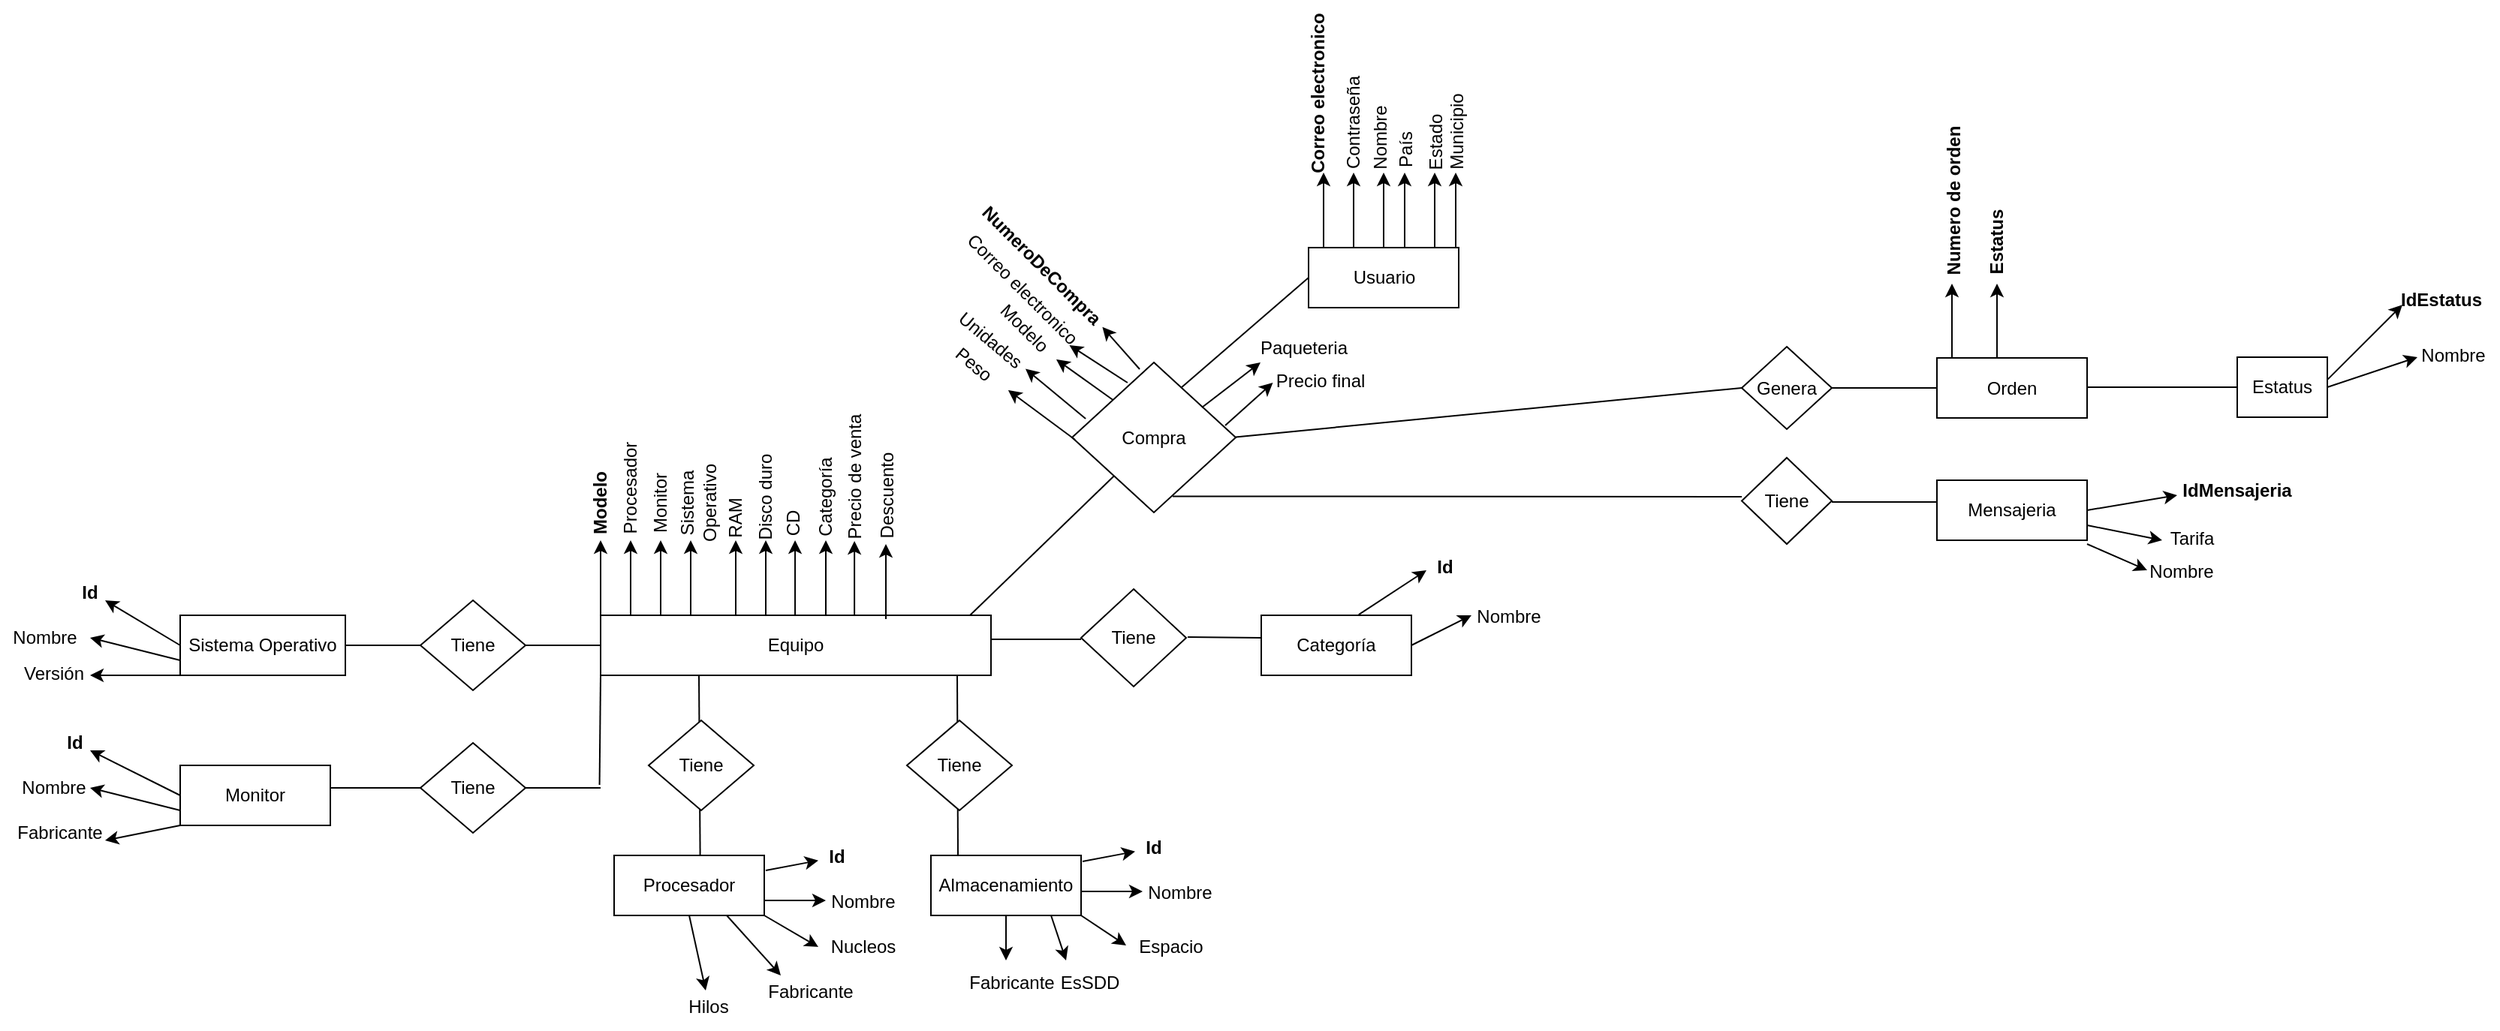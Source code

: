 <mxfile version="21.6.9" type="github">
  <diagram name="Página-1" id="P2A4Sfra9en7qMQ8whSB">
    <mxGraphModel dx="1796" dy="1703" grid="1" gridSize="10" guides="1" tooltips="1" connect="1" arrows="1" fold="1" page="1" pageScale="1" pageWidth="827" pageHeight="1169" math="0" shadow="0">
      <root>
        <mxCell id="0" />
        <mxCell id="1" parent="0" />
        <mxCell id="1OxhSHy_IJ5MPEiyYSiC-64" value="" style="endArrow=none;html=1;rounded=0;entryX=0;entryY=1;entryDx=0;entryDy=0;exitX=0.573;exitY=-0.01;exitDx=0;exitDy=0;exitPerimeter=0;" edge="1" parent="1" source="1OxhSHy_IJ5MPEiyYSiC-10">
          <mxGeometry relative="1" as="geometry">
            <mxPoint x="204.5" y="263" as="sourcePoint" />
            <mxPoint x="205.5" y="190" as="targetPoint" />
          </mxGeometry>
        </mxCell>
        <mxCell id="1OxhSHy_IJ5MPEiyYSiC-21" value="Tiene" style="rhombus;whiteSpace=wrap;html=1;" vertex="1" parent="1">
          <mxGeometry x="172" y="220" width="70" height="60" as="geometry" />
        </mxCell>
        <mxCell id="1OxhSHy_IJ5MPEiyYSiC-46" value="" style="line;strokeWidth=1;rotatable=0;dashed=0;labelPosition=right;align=left;verticalAlign=middle;spacingTop=0;spacingLeft=6;points=[];portConstraint=eastwest;" vertex="1" parent="1">
          <mxGeometry x="-40" y="260" width="180" height="10" as="geometry" />
        </mxCell>
        <mxCell id="1OxhSHy_IJ5MPEiyYSiC-36" value="" style="line;strokeWidth=1;rotatable=0;dashed=0;labelPosition=right;align=left;verticalAlign=middle;spacingTop=0;spacingLeft=6;points=[];portConstraint=eastwest;" vertex="1" parent="1">
          <mxGeometry x="-30" y="165" width="170" height="10" as="geometry" />
        </mxCell>
        <mxCell id="b9UUQTRulLSF2tCJGkN0-4" value="Tiene" style="rhombus;whiteSpace=wrap;html=1;" parent="1" vertex="1">
          <mxGeometry x="460" y="132.5" width="70" height="65" as="geometry" />
        </mxCell>
        <mxCell id="1OxhSHy_IJ5MPEiyYSiC-4" value="Equipo" style="whiteSpace=wrap;html=1;align=center;" vertex="1" parent="1">
          <mxGeometry x="140" y="150" width="260" height="40" as="geometry" />
        </mxCell>
        <mxCell id="1OxhSHy_IJ5MPEiyYSiC-7" value="" style="endArrow=classic;html=1;rounded=0;" edge="1" parent="1">
          <mxGeometry width="50" height="50" relative="1" as="geometry">
            <mxPoint x="140" y="150" as="sourcePoint" />
            <mxPoint x="140" y="100" as="targetPoint" />
          </mxGeometry>
        </mxCell>
        <mxCell id="1OxhSHy_IJ5MPEiyYSiC-8" value="Modelo" style="text;html=1;strokeColor=none;fillColor=none;align=center;verticalAlign=middle;whiteSpace=wrap;rounded=0;rotation=-90;fontStyle=1" vertex="1" parent="1">
          <mxGeometry x="110" y="60" width="60" height="30" as="geometry" />
        </mxCell>
        <mxCell id="1OxhSHy_IJ5MPEiyYSiC-10" value="Procesador" style="whiteSpace=wrap;html=1;align=center;" vertex="1" parent="1">
          <mxGeometry x="149" y="310" width="100" height="40" as="geometry" />
        </mxCell>
        <mxCell id="1OxhSHy_IJ5MPEiyYSiC-13" value="" style="endArrow=classic;html=1;rounded=0;" edge="1" parent="1" target="1OxhSHy_IJ5MPEiyYSiC-17">
          <mxGeometry width="50" height="50" relative="1" as="geometry">
            <mxPoint x="250" y="320" as="sourcePoint" />
            <mxPoint x="290" y="290" as="targetPoint" />
          </mxGeometry>
        </mxCell>
        <mxCell id="1OxhSHy_IJ5MPEiyYSiC-15" value="" style="endArrow=classic;html=1;rounded=0;" edge="1" parent="1">
          <mxGeometry width="50" height="50" relative="1" as="geometry">
            <mxPoint x="160" y="150" as="sourcePoint" />
            <mxPoint x="160" y="100" as="targetPoint" />
          </mxGeometry>
        </mxCell>
        <mxCell id="1OxhSHy_IJ5MPEiyYSiC-16" value="Procesador" style="text;html=1;strokeColor=none;fillColor=none;align=center;verticalAlign=middle;whiteSpace=wrap;rounded=0;rotation=-90;" vertex="1" parent="1">
          <mxGeometry x="130" y="50" width="60" height="30" as="geometry" />
        </mxCell>
        <mxCell id="1OxhSHy_IJ5MPEiyYSiC-17" value="Id" style="text;html=1;strokeColor=none;fillColor=none;align=center;verticalAlign=middle;whiteSpace=wrap;rounded=0;fontStyle=1" vertex="1" parent="1">
          <mxGeometry x="285" y="296" width="25" height="30" as="geometry" />
        </mxCell>
        <mxCell id="1OxhSHy_IJ5MPEiyYSiC-18" value="" style="endArrow=classic;html=1;rounded=0;exitX=1;exitY=0.75;exitDx=0;exitDy=0;" edge="1" parent="1" source="1OxhSHy_IJ5MPEiyYSiC-10">
          <mxGeometry width="50" height="50" relative="1" as="geometry">
            <mxPoint x="340" y="320" as="sourcePoint" />
            <mxPoint x="290" y="340" as="targetPoint" />
          </mxGeometry>
        </mxCell>
        <mxCell id="1OxhSHy_IJ5MPEiyYSiC-19" value="Nombre" style="text;html=1;strokeColor=none;fillColor=none;align=center;verticalAlign=middle;whiteSpace=wrap;rounded=0;" vertex="1" parent="1">
          <mxGeometry x="285" y="326" width="60" height="30" as="geometry" />
        </mxCell>
        <mxCell id="1OxhSHy_IJ5MPEiyYSiC-25" value="Sistema Operativo" style="whiteSpace=wrap;html=1;align=center;" vertex="1" parent="1">
          <mxGeometry x="-140" y="150" width="110" height="40" as="geometry" />
        </mxCell>
        <mxCell id="1OxhSHy_IJ5MPEiyYSiC-26" value="Tiene" style="rhombus;whiteSpace=wrap;html=1;" vertex="1" parent="1">
          <mxGeometry x="20" y="140" width="70" height="60" as="geometry" />
        </mxCell>
        <mxCell id="1OxhSHy_IJ5MPEiyYSiC-27" value="Tiene" style="rhombus;whiteSpace=wrap;html=1;" vertex="1" parent="1">
          <mxGeometry x="20" y="235" width="70" height="60" as="geometry" />
        </mxCell>
        <mxCell id="1OxhSHy_IJ5MPEiyYSiC-28" value="Monitor" style="whiteSpace=wrap;html=1;align=center;" vertex="1" parent="1">
          <mxGeometry x="-140" y="250" width="100" height="40" as="geometry" />
        </mxCell>
        <mxCell id="1OxhSHy_IJ5MPEiyYSiC-33" value="" style="endArrow=classic;html=1;rounded=0;exitX=0;exitY=0.5;exitDx=0;exitDy=0;" edge="1" parent="1" source="1OxhSHy_IJ5MPEiyYSiC-25">
          <mxGeometry width="50" height="50" relative="1" as="geometry">
            <mxPoint x="-200" y="180" as="sourcePoint" />
            <mxPoint x="-190" y="140" as="targetPoint" />
          </mxGeometry>
        </mxCell>
        <mxCell id="1OxhSHy_IJ5MPEiyYSiC-37" value="Id" style="text;html=1;strokeColor=none;fillColor=none;align=center;verticalAlign=middle;whiteSpace=wrap;rounded=0;fontStyle=1" vertex="1" parent="1">
          <mxGeometry x="-230" y="120" width="60" height="30" as="geometry" />
        </mxCell>
        <mxCell id="1OxhSHy_IJ5MPEiyYSiC-38" value="" style="endArrow=classic;html=1;rounded=0;exitX=0;exitY=0.75;exitDx=0;exitDy=0;entryX=1;entryY=0.5;entryDx=0;entryDy=0;" edge="1" parent="1" source="1OxhSHy_IJ5MPEiyYSiC-25" target="1OxhSHy_IJ5MPEiyYSiC-39">
          <mxGeometry width="50" height="50" relative="1" as="geometry">
            <mxPoint x="150" y="160" as="sourcePoint" />
            <mxPoint x="-200" y="170" as="targetPoint" />
          </mxGeometry>
        </mxCell>
        <mxCell id="1OxhSHy_IJ5MPEiyYSiC-39" value="Nombre" style="text;html=1;strokeColor=none;fillColor=none;align=center;verticalAlign=middle;whiteSpace=wrap;rounded=0;" vertex="1" parent="1">
          <mxGeometry x="-260" y="150" width="60" height="30" as="geometry" />
        </mxCell>
        <mxCell id="1OxhSHy_IJ5MPEiyYSiC-40" value="" style="endArrow=classic;html=1;rounded=0;exitX=0;exitY=1;exitDx=0;exitDy=0;" edge="1" parent="1" source="1OxhSHy_IJ5MPEiyYSiC-25">
          <mxGeometry width="50" height="50" relative="1" as="geometry">
            <mxPoint x="-150" y="190" as="sourcePoint" />
            <mxPoint x="-200" y="190" as="targetPoint" />
          </mxGeometry>
        </mxCell>
        <mxCell id="1OxhSHy_IJ5MPEiyYSiC-41" value="&lt;br&gt;Versión" style="text;html=1;strokeColor=none;fillColor=none;align=center;verticalAlign=middle;whiteSpace=wrap;rounded=0;" vertex="1" parent="1">
          <mxGeometry x="-254" y="166" width="60" height="30" as="geometry" />
        </mxCell>
        <mxCell id="1OxhSHy_IJ5MPEiyYSiC-47" value="" style="endArrow=none;html=1;rounded=0;entryX=0;entryY=1;entryDx=0;entryDy=0;exitX=0.996;exitY=0.295;exitDx=0;exitDy=0;exitPerimeter=0;" edge="1" parent="1" source="1OxhSHy_IJ5MPEiyYSiC-46" target="1OxhSHy_IJ5MPEiyYSiC-4">
          <mxGeometry relative="1" as="geometry">
            <mxPoint y="230" as="sourcePoint" />
            <mxPoint x="160" y="230" as="targetPoint" />
          </mxGeometry>
        </mxCell>
        <mxCell id="1OxhSHy_IJ5MPEiyYSiC-48" value="" style="endArrow=classic;html=1;rounded=0;exitX=0;exitY=0.5;exitDx=0;exitDy=0;" edge="1" parent="1" source="1OxhSHy_IJ5MPEiyYSiC-28">
          <mxGeometry width="50" height="50" relative="1" as="geometry">
            <mxPoint x="60" y="250" as="sourcePoint" />
            <mxPoint x="-200" y="240" as="targetPoint" />
          </mxGeometry>
        </mxCell>
        <mxCell id="1OxhSHy_IJ5MPEiyYSiC-49" value="Id" style="text;html=1;strokeColor=none;fillColor=none;align=center;verticalAlign=middle;whiteSpace=wrap;rounded=0;fontStyle=1" vertex="1" parent="1">
          <mxGeometry x="-240" y="220" width="60" height="30" as="geometry" />
        </mxCell>
        <mxCell id="1OxhSHy_IJ5MPEiyYSiC-50" value="" style="endArrow=classic;html=1;rounded=0;exitX=0;exitY=0.75;exitDx=0;exitDy=0;entryX=1;entryY=0.5;entryDx=0;entryDy=0;" edge="1" parent="1">
          <mxGeometry width="50" height="50" relative="1" as="geometry">
            <mxPoint x="-140" y="280" as="sourcePoint" />
            <mxPoint x="-200" y="265" as="targetPoint" />
          </mxGeometry>
        </mxCell>
        <mxCell id="1OxhSHy_IJ5MPEiyYSiC-51" value="Nombre" style="text;html=1;strokeColor=none;fillColor=none;align=center;verticalAlign=middle;whiteSpace=wrap;rounded=0;" vertex="1" parent="1">
          <mxGeometry x="-254" y="250" width="60" height="30" as="geometry" />
        </mxCell>
        <mxCell id="1OxhSHy_IJ5MPEiyYSiC-52" value="" style="endArrow=classic;html=1;rounded=0;exitX=0;exitY=1;exitDx=0;exitDy=0;" edge="1" parent="1" source="1OxhSHy_IJ5MPEiyYSiC-28">
          <mxGeometry width="50" height="50" relative="1" as="geometry">
            <mxPoint x="-150" y="290" as="sourcePoint" />
            <mxPoint x="-190" y="300" as="targetPoint" />
          </mxGeometry>
        </mxCell>
        <mxCell id="1OxhSHy_IJ5MPEiyYSiC-53" value="Fabricante" style="text;html=1;strokeColor=none;fillColor=none;align=center;verticalAlign=middle;whiteSpace=wrap;rounded=0;" vertex="1" parent="1">
          <mxGeometry x="-250" y="280" width="60" height="30" as="geometry" />
        </mxCell>
        <mxCell id="1OxhSHy_IJ5MPEiyYSiC-54" value="" style="endArrow=classic;html=1;rounded=0;" edge="1" parent="1">
          <mxGeometry width="50" height="50" relative="1" as="geometry">
            <mxPoint x="180" y="150" as="sourcePoint" />
            <mxPoint x="180" y="100" as="targetPoint" />
          </mxGeometry>
        </mxCell>
        <mxCell id="1OxhSHy_IJ5MPEiyYSiC-55" value="" style="endArrow=classic;html=1;rounded=0;" edge="1" parent="1">
          <mxGeometry width="50" height="50" relative="1" as="geometry">
            <mxPoint x="200" y="150" as="sourcePoint" />
            <mxPoint x="200" y="100" as="targetPoint" />
          </mxGeometry>
        </mxCell>
        <mxCell id="1OxhSHy_IJ5MPEiyYSiC-56" value="Sistema Operativo" style="text;html=1;strokeColor=none;fillColor=none;align=center;verticalAlign=middle;whiteSpace=wrap;rounded=0;rotation=-90;" vertex="1" parent="1">
          <mxGeometry x="175" y="60" width="60" height="30" as="geometry" />
        </mxCell>
        <mxCell id="1OxhSHy_IJ5MPEiyYSiC-57" value="Monitor" style="text;html=1;strokeColor=none;fillColor=none;align=center;verticalAlign=middle;whiteSpace=wrap;rounded=0;rotation=-90;" vertex="1" parent="1">
          <mxGeometry x="150" y="60" width="60" height="30" as="geometry" />
        </mxCell>
        <mxCell id="1OxhSHy_IJ5MPEiyYSiC-58" value="" style="endArrow=classic;html=1;rounded=0;" edge="1" parent="1">
          <mxGeometry width="50" height="50" relative="1" as="geometry">
            <mxPoint x="230" y="150" as="sourcePoint" />
            <mxPoint x="230" y="100" as="targetPoint" />
          </mxGeometry>
        </mxCell>
        <mxCell id="1OxhSHy_IJ5MPEiyYSiC-59" value="RAM" style="text;html=1;strokeColor=none;fillColor=none;align=center;verticalAlign=middle;whiteSpace=wrap;rounded=0;rotation=-90;" vertex="1" parent="1">
          <mxGeometry x="200" y="70" width="60" height="30" as="geometry" />
        </mxCell>
        <mxCell id="1OxhSHy_IJ5MPEiyYSiC-65" value="" style="endArrow=classic;html=1;rounded=0;exitX=1;exitY=1;exitDx=0;exitDy=0;entryX=0;entryY=0.5;entryDx=0;entryDy=0;" edge="1" parent="1" source="1OxhSHy_IJ5MPEiyYSiC-10" target="1OxhSHy_IJ5MPEiyYSiC-66">
          <mxGeometry width="50" height="50" relative="1" as="geometry">
            <mxPoint x="180" y="330" as="sourcePoint" />
            <mxPoint x="280" y="390" as="targetPoint" />
          </mxGeometry>
        </mxCell>
        <mxCell id="1OxhSHy_IJ5MPEiyYSiC-66" value="Nucleos" style="text;html=1;strokeColor=none;fillColor=none;align=center;verticalAlign=middle;whiteSpace=wrap;rounded=0;" vertex="1" parent="1">
          <mxGeometry x="285" y="356" width="60" height="30" as="geometry" />
        </mxCell>
        <mxCell id="1OxhSHy_IJ5MPEiyYSiC-68" value="" style="endArrow=classic;html=1;rounded=0;exitX=0.75;exitY=1;exitDx=0;exitDy=0;" edge="1" parent="1" source="1OxhSHy_IJ5MPEiyYSiC-10">
          <mxGeometry width="50" height="50" relative="1" as="geometry">
            <mxPoint x="180" y="330" as="sourcePoint" />
            <mxPoint x="260" y="390" as="targetPoint" />
          </mxGeometry>
        </mxCell>
        <mxCell id="1OxhSHy_IJ5MPEiyYSiC-69" value="Fabricante" style="text;html=1;strokeColor=none;fillColor=none;align=center;verticalAlign=middle;whiteSpace=wrap;rounded=0;" vertex="1" parent="1">
          <mxGeometry x="250" y="386" width="60" height="30" as="geometry" />
        </mxCell>
        <mxCell id="1OxhSHy_IJ5MPEiyYSiC-72" value="" style="endArrow=classic;html=1;rounded=0;exitX=0.5;exitY=1;exitDx=0;exitDy=0;" edge="1" parent="1" source="1OxhSHy_IJ5MPEiyYSiC-10">
          <mxGeometry width="50" height="50" relative="1" as="geometry">
            <mxPoint x="180" y="330" as="sourcePoint" />
            <mxPoint x="210" y="400" as="targetPoint" />
          </mxGeometry>
        </mxCell>
        <mxCell id="1OxhSHy_IJ5MPEiyYSiC-73" value="Hilos" style="text;html=1;strokeColor=none;fillColor=none;align=center;verticalAlign=middle;whiteSpace=wrap;rounded=0;" vertex="1" parent="1">
          <mxGeometry x="182" y="396" width="60" height="30" as="geometry" />
        </mxCell>
        <mxCell id="1OxhSHy_IJ5MPEiyYSiC-74" value="" style="endArrow=classic;html=1;rounded=0;" edge="1" parent="1">
          <mxGeometry width="50" height="50" relative="1" as="geometry">
            <mxPoint x="250" y="150" as="sourcePoint" />
            <mxPoint x="250" y="100" as="targetPoint" />
          </mxGeometry>
        </mxCell>
        <mxCell id="1OxhSHy_IJ5MPEiyYSiC-75" value="Disco duro" style="text;html=1;strokeColor=none;fillColor=none;align=center;verticalAlign=middle;whiteSpace=wrap;rounded=0;rotation=-90;" vertex="1" parent="1">
          <mxGeometry x="220" y="56" width="60" height="30" as="geometry" />
        </mxCell>
        <mxCell id="1OxhSHy_IJ5MPEiyYSiC-76" value="" style="endArrow=none;html=1;rounded=0;entryX=0;entryY=1;entryDx=0;entryDy=0;exitX=0.573;exitY=-0.01;exitDx=0;exitDy=0;exitPerimeter=0;" edge="1" parent="1">
          <mxGeometry relative="1" as="geometry">
            <mxPoint x="378" y="310" as="sourcePoint" />
            <mxPoint x="377.5" y="190" as="targetPoint" />
          </mxGeometry>
        </mxCell>
        <mxCell id="1OxhSHy_IJ5MPEiyYSiC-77" value="Tiene" style="rhombus;whiteSpace=wrap;html=1;" vertex="1" parent="1">
          <mxGeometry x="344" y="220" width="70" height="60" as="geometry" />
        </mxCell>
        <mxCell id="1OxhSHy_IJ5MPEiyYSiC-79" value="Almacenamiento" style="whiteSpace=wrap;html=1;align=center;" vertex="1" parent="1">
          <mxGeometry x="360" y="310" width="100" height="40" as="geometry" />
        </mxCell>
        <mxCell id="1OxhSHy_IJ5MPEiyYSiC-85" value="" style="endArrow=classic;html=1;rounded=0;" edge="1" parent="1" target="1OxhSHy_IJ5MPEiyYSiC-86">
          <mxGeometry width="50" height="50" relative="1" as="geometry">
            <mxPoint x="461" y="314" as="sourcePoint" />
            <mxPoint x="501" y="284" as="targetPoint" />
          </mxGeometry>
        </mxCell>
        <mxCell id="1OxhSHy_IJ5MPEiyYSiC-86" value="Id" style="text;html=1;strokeColor=none;fillColor=none;align=center;verticalAlign=middle;whiteSpace=wrap;rounded=0;fontStyle=1" vertex="1" parent="1">
          <mxGeometry x="496" y="290" width="25" height="30" as="geometry" />
        </mxCell>
        <mxCell id="1OxhSHy_IJ5MPEiyYSiC-87" value="" style="endArrow=classic;html=1;rounded=0;exitX=1;exitY=0.75;exitDx=0;exitDy=0;" edge="1" parent="1">
          <mxGeometry width="50" height="50" relative="1" as="geometry">
            <mxPoint x="460" y="334" as="sourcePoint" />
            <mxPoint x="501" y="334" as="targetPoint" />
          </mxGeometry>
        </mxCell>
        <mxCell id="1OxhSHy_IJ5MPEiyYSiC-88" value="Nombre" style="text;html=1;strokeColor=none;fillColor=none;align=center;verticalAlign=middle;whiteSpace=wrap;rounded=0;" vertex="1" parent="1">
          <mxGeometry x="496" y="320" width="60" height="30" as="geometry" />
        </mxCell>
        <mxCell id="1OxhSHy_IJ5MPEiyYSiC-89" value="" style="endArrow=classic;html=1;rounded=0;exitX=1;exitY=1;exitDx=0;exitDy=0;" edge="1" parent="1" source="1OxhSHy_IJ5MPEiyYSiC-79">
          <mxGeometry width="50" height="50" relative="1" as="geometry">
            <mxPoint x="470" y="344" as="sourcePoint" />
            <mxPoint x="490" y="370" as="targetPoint" />
          </mxGeometry>
        </mxCell>
        <mxCell id="1OxhSHy_IJ5MPEiyYSiC-90" value="Espacio" style="text;html=1;strokeColor=none;fillColor=none;align=center;verticalAlign=middle;whiteSpace=wrap;rounded=0;" vertex="1" parent="1">
          <mxGeometry x="490" y="356" width="60" height="30" as="geometry" />
        </mxCell>
        <mxCell id="1OxhSHy_IJ5MPEiyYSiC-92" value="" style="endArrow=classic;html=1;rounded=0;" edge="1" parent="1">
          <mxGeometry width="50" height="50" relative="1" as="geometry">
            <mxPoint x="440" y="350" as="sourcePoint" />
            <mxPoint x="450" y="380" as="targetPoint" />
          </mxGeometry>
        </mxCell>
        <mxCell id="1OxhSHy_IJ5MPEiyYSiC-93" value="EsSDD" style="text;html=1;strokeColor=none;fillColor=none;align=center;verticalAlign=middle;whiteSpace=wrap;rounded=0;" vertex="1" parent="1">
          <mxGeometry x="436" y="380" width="60" height="30" as="geometry" />
        </mxCell>
        <mxCell id="1OxhSHy_IJ5MPEiyYSiC-94" value="" style="endArrow=classic;html=1;rounded=0;exitX=0.5;exitY=1;exitDx=0;exitDy=0;" edge="1" parent="1" source="1OxhSHy_IJ5MPEiyYSiC-79">
          <mxGeometry width="50" height="50" relative="1" as="geometry">
            <mxPoint x="450" y="360" as="sourcePoint" />
            <mxPoint x="410" y="380" as="targetPoint" />
          </mxGeometry>
        </mxCell>
        <mxCell id="1OxhSHy_IJ5MPEiyYSiC-95" value="Fabricante" style="text;html=1;strokeColor=none;fillColor=none;align=center;verticalAlign=middle;whiteSpace=wrap;rounded=0;" vertex="1" parent="1">
          <mxGeometry x="384" y="380" width="60" height="30" as="geometry" />
        </mxCell>
        <mxCell id="1OxhSHy_IJ5MPEiyYSiC-96" value="" style="endArrow=classic;html=1;rounded=0;" edge="1" parent="1">
          <mxGeometry width="50" height="50" relative="1" as="geometry">
            <mxPoint x="269.52" y="150" as="sourcePoint" />
            <mxPoint x="269.52" y="100" as="targetPoint" />
          </mxGeometry>
        </mxCell>
        <mxCell id="1OxhSHy_IJ5MPEiyYSiC-97" value="CD" style="text;html=1;strokeColor=none;fillColor=none;align=center;verticalAlign=middle;whiteSpace=wrap;rounded=0;rotation=-90;" vertex="1" parent="1">
          <mxGeometry x="238.5" y="81.5" width="60" height="15" as="geometry" />
        </mxCell>
        <mxCell id="1OxhSHy_IJ5MPEiyYSiC-99" value="" style="endArrow=none;html=1;rounded=0;" edge="1" parent="1">
          <mxGeometry width="50" height="50" relative="1" as="geometry">
            <mxPoint x="400" y="166" as="sourcePoint" />
            <mxPoint x="460" y="166" as="targetPoint" />
          </mxGeometry>
        </mxCell>
        <mxCell id="1OxhSHy_IJ5MPEiyYSiC-105" value="" style="endArrow=none;html=1;rounded=0;" edge="1" parent="1">
          <mxGeometry width="50" height="50" relative="1" as="geometry">
            <mxPoint x="531" y="164.52" as="sourcePoint" />
            <mxPoint x="580" y="165" as="targetPoint" />
          </mxGeometry>
        </mxCell>
        <mxCell id="1OxhSHy_IJ5MPEiyYSiC-106" value="Categoría" style="whiteSpace=wrap;html=1;align=center;" vertex="1" parent="1">
          <mxGeometry x="580" y="150" width="100" height="40" as="geometry" />
        </mxCell>
        <mxCell id="1OxhSHy_IJ5MPEiyYSiC-107" value="" style="endArrow=classic;html=1;rounded=0;exitX=0.649;exitY=-0.01;exitDx=0;exitDy=0;exitPerimeter=0;" edge="1" parent="1" source="1OxhSHy_IJ5MPEiyYSiC-106">
          <mxGeometry width="50" height="50" relative="1" as="geometry">
            <mxPoint x="640" y="200" as="sourcePoint" />
            <mxPoint x="690" y="120" as="targetPoint" />
          </mxGeometry>
        </mxCell>
        <mxCell id="1OxhSHy_IJ5MPEiyYSiC-108" value="Id" style="text;html=1;strokeColor=none;fillColor=none;align=center;verticalAlign=middle;whiteSpace=wrap;rounded=0;fontStyle=1" vertex="1" parent="1">
          <mxGeometry x="690" y="102.5" width="25" height="30" as="geometry" />
        </mxCell>
        <mxCell id="1OxhSHy_IJ5MPEiyYSiC-109" value="" style="endArrow=classic;html=1;rounded=0;exitX=1;exitY=0.5;exitDx=0;exitDy=0;" edge="1" parent="1" source="1OxhSHy_IJ5MPEiyYSiC-106">
          <mxGeometry width="50" height="50" relative="1" as="geometry">
            <mxPoint x="640" y="200" as="sourcePoint" />
            <mxPoint x="720" y="150" as="targetPoint" />
          </mxGeometry>
        </mxCell>
        <mxCell id="1OxhSHy_IJ5MPEiyYSiC-110" value="Nombre" style="text;html=1;strokeColor=none;fillColor=none;align=center;verticalAlign=middle;whiteSpace=wrap;rounded=0;" vertex="1" parent="1">
          <mxGeometry x="715" y="136" width="60" height="30" as="geometry" />
        </mxCell>
        <mxCell id="1OxhSHy_IJ5MPEiyYSiC-111" value="" style="endArrow=classic;html=1;rounded=0;" edge="1" parent="1">
          <mxGeometry width="50" height="50" relative="1" as="geometry">
            <mxPoint x="290" y="150" as="sourcePoint" />
            <mxPoint x="290" y="100" as="targetPoint" />
          </mxGeometry>
        </mxCell>
        <mxCell id="1OxhSHy_IJ5MPEiyYSiC-112" value="Categoría" style="text;html=1;strokeColor=none;fillColor=none;align=center;verticalAlign=middle;whiteSpace=wrap;rounded=0;rotation=-90;" vertex="1" parent="1">
          <mxGeometry x="260" y="61" width="60" height="20" as="geometry" />
        </mxCell>
        <mxCell id="1OxhSHy_IJ5MPEiyYSiC-115" value="" style="endArrow=classic;html=1;rounded=0;" edge="1" parent="1">
          <mxGeometry width="50" height="50" relative="1" as="geometry">
            <mxPoint x="309.05" y="150.5" as="sourcePoint" />
            <mxPoint x="309.05" y="100.5" as="targetPoint" />
          </mxGeometry>
        </mxCell>
        <mxCell id="1OxhSHy_IJ5MPEiyYSiC-116" value="Precio de venta&lt;br&gt;" style="text;html=1;strokeColor=none;fillColor=none;align=center;verticalAlign=middle;whiteSpace=wrap;rounded=0;rotation=-90;" vertex="1" parent="1">
          <mxGeometry x="265" y="47.5" width="88" height="20" as="geometry" />
        </mxCell>
        <mxCell id="1OxhSHy_IJ5MPEiyYSiC-117" value="Compra" style="rhombus;whiteSpace=wrap;html=1;" vertex="1" parent="1">
          <mxGeometry x="454" y="-18.5" width="109" height="100" as="geometry" />
        </mxCell>
        <mxCell id="1OxhSHy_IJ5MPEiyYSiC-118" value="" style="endArrow=none;html=1;rounded=0;" edge="1" parent="1" target="1OxhSHy_IJ5MPEiyYSiC-117">
          <mxGeometry width="50" height="50" relative="1" as="geometry">
            <mxPoint x="386" y="150" as="sourcePoint" />
            <mxPoint x="470" y="60" as="targetPoint" />
          </mxGeometry>
        </mxCell>
        <mxCell id="1OxhSHy_IJ5MPEiyYSiC-119" value="" style="endArrow=none;html=1;rounded=0;exitX=0.665;exitY=0.17;exitDx=0;exitDy=0;exitPerimeter=0;entryX=0;entryY=0.5;entryDx=0;entryDy=0;" edge="1" parent="1" source="1OxhSHy_IJ5MPEiyYSiC-117" target="1OxhSHy_IJ5MPEiyYSiC-120">
          <mxGeometry width="50" height="50" relative="1" as="geometry">
            <mxPoint x="496" y="20" as="sourcePoint" />
            <mxPoint x="580" y="-70" as="targetPoint" />
          </mxGeometry>
        </mxCell>
        <mxCell id="1OxhSHy_IJ5MPEiyYSiC-120" value="Usuario" style="whiteSpace=wrap;html=1;align=center;" vertex="1" parent="1">
          <mxGeometry x="611.5" y="-95" width="100" height="40" as="geometry" />
        </mxCell>
        <mxCell id="1OxhSHy_IJ5MPEiyYSiC-121" value="" style="endArrow=classic;html=1;rounded=0;" edge="1" parent="1">
          <mxGeometry width="50" height="50" relative="1" as="geometry">
            <mxPoint x="330" y="152.5" as="sourcePoint" />
            <mxPoint x="330" y="102.5" as="targetPoint" />
          </mxGeometry>
        </mxCell>
        <mxCell id="1OxhSHy_IJ5MPEiyYSiC-122" value="Descuento" style="text;html=1;strokeColor=none;fillColor=none;align=center;verticalAlign=middle;whiteSpace=wrap;rounded=0;rotation=-90;" vertex="1" parent="1">
          <mxGeometry x="287" y="60" width="88" height="20" as="geometry" />
        </mxCell>
        <mxCell id="1OxhSHy_IJ5MPEiyYSiC-123" value="" style="endArrow=classic;html=1;rounded=0;" edge="1" parent="1">
          <mxGeometry width="50" height="50" relative="1" as="geometry">
            <mxPoint x="621.5" y="-95" as="sourcePoint" />
            <mxPoint x="621.5" y="-145" as="targetPoint" />
          </mxGeometry>
        </mxCell>
        <mxCell id="1OxhSHy_IJ5MPEiyYSiC-124" value="Correo electronico" style="text;html=1;strokeColor=none;fillColor=none;align=center;verticalAlign=middle;whiteSpace=wrap;rounded=0;rotation=-90;fontStyle=1" vertex="1" parent="1">
          <mxGeometry x="556" y="-211.5" width="124" height="27" as="geometry" />
        </mxCell>
        <mxCell id="1OxhSHy_IJ5MPEiyYSiC-125" value="" style="endArrow=classic;html=1;rounded=0;" edge="1" parent="1">
          <mxGeometry width="50" height="50" relative="1" as="geometry">
            <mxPoint x="641.5" y="-95" as="sourcePoint" />
            <mxPoint x="641.5" y="-145" as="targetPoint" />
          </mxGeometry>
        </mxCell>
        <mxCell id="1OxhSHy_IJ5MPEiyYSiC-126" value="Contraseña" style="text;html=1;strokeColor=none;fillColor=none;align=center;verticalAlign=middle;whiteSpace=wrap;rounded=0;rotation=-90;" vertex="1" parent="1">
          <mxGeometry x="579.5" y="-188" width="124" height="20" as="geometry" />
        </mxCell>
        <mxCell id="1OxhSHy_IJ5MPEiyYSiC-128" value="" style="endArrow=classic;html=1;rounded=0;exitX=0;exitY=0;exitDx=0;exitDy=0;entryX=1;entryY=0.5;entryDx=0;entryDy=0;" edge="1" parent="1" source="1OxhSHy_IJ5MPEiyYSiC-117" target="1OxhSHy_IJ5MPEiyYSiC-129">
          <mxGeometry width="50" height="50" relative="1" as="geometry">
            <mxPoint x="456.78" y="36.18" as="sourcePoint" />
            <mxPoint x="412" y="2" as="targetPoint" />
          </mxGeometry>
        </mxCell>
        <mxCell id="1OxhSHy_IJ5MPEiyYSiC-129" value="Modelo" style="text;html=1;strokeColor=none;fillColor=none;align=center;verticalAlign=middle;whiteSpace=wrap;rounded=0;rotation=45;fontStyle=0" vertex="1" parent="1">
          <mxGeometry x="393.12" y="-53.61" width="59" height="24.43" as="geometry" />
        </mxCell>
        <mxCell id="1OxhSHy_IJ5MPEiyYSiC-130" value="" style="endArrow=classic;html=1;rounded=0;exitX=0.339;exitY=0.135;exitDx=0;exitDy=0;exitPerimeter=0;" edge="1" parent="1" source="1OxhSHy_IJ5MPEiyYSiC-117">
          <mxGeometry width="50" height="50" relative="1" as="geometry">
            <mxPoint x="480" as="sourcePoint" />
            <mxPoint x="452.22" y="-30" as="targetPoint" />
          </mxGeometry>
        </mxCell>
        <mxCell id="1OxhSHy_IJ5MPEiyYSiC-131" value="Correo electronico" style="text;html=1;strokeColor=none;fillColor=none;align=center;verticalAlign=middle;whiteSpace=wrap;rounded=0;rotation=45;fontStyle=0" vertex="1" parent="1">
          <mxGeometry x="360" y="-80" width="122" height="25.92" as="geometry" />
        </mxCell>
        <mxCell id="1OxhSHy_IJ5MPEiyYSiC-133" value="Unidades" style="text;html=1;strokeColor=none;fillColor=none;align=center;verticalAlign=middle;whiteSpace=wrap;rounded=0;rotation=40;" vertex="1" parent="1">
          <mxGeometry x="370" y="-48.5" width="60" height="30" as="geometry" />
        </mxCell>
        <mxCell id="1OxhSHy_IJ5MPEiyYSiC-135" value="" style="endArrow=classic;html=1;rounded=0;" edge="1" parent="1">
          <mxGeometry width="50" height="50" relative="1" as="geometry">
            <mxPoint x="661.5" y="-95" as="sourcePoint" />
            <mxPoint x="661.5" y="-145" as="targetPoint" />
          </mxGeometry>
        </mxCell>
        <mxCell id="1OxhSHy_IJ5MPEiyYSiC-136" value="Nombre" style="text;html=1;strokeColor=none;fillColor=none;align=center;verticalAlign=middle;whiteSpace=wrap;rounded=0;rotation=-90;" vertex="1" parent="1">
          <mxGeometry x="623.5" y="-178" width="72" height="20" as="geometry" />
        </mxCell>
        <mxCell id="1OxhSHy_IJ5MPEiyYSiC-141" value="" style="endArrow=classic;html=1;rounded=0;" edge="1" parent="1">
          <mxGeometry width="50" height="50" relative="1" as="geometry">
            <mxPoint x="675.5" y="-95" as="sourcePoint" />
            <mxPoint x="675.5" y="-145" as="targetPoint" />
          </mxGeometry>
        </mxCell>
        <mxCell id="1OxhSHy_IJ5MPEiyYSiC-142" value="País" style="text;html=1;strokeColor=none;fillColor=none;align=center;verticalAlign=middle;whiteSpace=wrap;rounded=0;rotation=-90;" vertex="1" parent="1">
          <mxGeometry x="640.5" y="-170" width="72" height="20" as="geometry" />
        </mxCell>
        <mxCell id="1OxhSHy_IJ5MPEiyYSiC-145" value="" style="endArrow=classic;html=1;rounded=0;" edge="1" parent="1">
          <mxGeometry width="50" height="50" relative="1" as="geometry">
            <mxPoint x="695.5" y="-95" as="sourcePoint" />
            <mxPoint x="695.5" y="-145" as="targetPoint" />
          </mxGeometry>
        </mxCell>
        <mxCell id="1OxhSHy_IJ5MPEiyYSiC-146" value="Estado" style="text;html=1;strokeColor=none;fillColor=none;align=center;verticalAlign=middle;whiteSpace=wrap;rounded=0;rotation=-90;" vertex="1" parent="1">
          <mxGeometry x="660.5" y="-175" width="72" height="20" as="geometry" />
        </mxCell>
        <mxCell id="1OxhSHy_IJ5MPEiyYSiC-147" value="" style="endArrow=classic;html=1;rounded=0;" edge="1" parent="1">
          <mxGeometry width="50" height="50" relative="1" as="geometry">
            <mxPoint x="709.5" y="-95" as="sourcePoint" />
            <mxPoint x="709.5" y="-145" as="targetPoint" />
          </mxGeometry>
        </mxCell>
        <mxCell id="1OxhSHy_IJ5MPEiyYSiC-148" value="Municipio" style="text;html=1;strokeColor=none;fillColor=none;align=center;verticalAlign=middle;whiteSpace=wrap;rounded=0;rotation=-90;" vertex="1" parent="1">
          <mxGeometry x="674.5" y="-182" width="72" height="20" as="geometry" />
        </mxCell>
        <mxCell id="1OxhSHy_IJ5MPEiyYSiC-164" value="" style="endArrow=classic;html=1;rounded=0;" edge="1" parent="1">
          <mxGeometry width="50" height="50" relative="1" as="geometry">
            <mxPoint x="540.5" y="11.5" as="sourcePoint" />
            <mxPoint x="579.5" y="-18.5" as="targetPoint" />
          </mxGeometry>
        </mxCell>
        <mxCell id="1OxhSHy_IJ5MPEiyYSiC-165" value="Paqueteria" style="text;html=1;strokeColor=none;fillColor=none;align=center;verticalAlign=middle;whiteSpace=wrap;rounded=0;" vertex="1" parent="1">
          <mxGeometry x="563" y="-38.5" width="91" height="20" as="geometry" />
        </mxCell>
        <mxCell id="1OxhSHy_IJ5MPEiyYSiC-167" value="Peso" style="text;html=1;strokeColor=none;fillColor=none;align=center;verticalAlign=middle;whiteSpace=wrap;rounded=0;rotation=40;" vertex="1" parent="1">
          <mxGeometry x="360" y="-29" width="57" height="24" as="geometry" />
        </mxCell>
        <mxCell id="1OxhSHy_IJ5MPEiyYSiC-176" value="" style="endArrow=classic;html=1;rounded=0;exitX=0.413;exitY=0.045;exitDx=0;exitDy=0;exitPerimeter=0;entryX=1;entryY=0.5;entryDx=0;entryDy=0;" edge="1" parent="1" source="1OxhSHy_IJ5MPEiyYSiC-117" target="1OxhSHy_IJ5MPEiyYSiC-177">
          <mxGeometry width="50" height="50" relative="1" as="geometry">
            <mxPoint x="610" y="-10" as="sourcePoint" />
            <mxPoint x="470" y="-50" as="targetPoint" />
          </mxGeometry>
        </mxCell>
        <mxCell id="1OxhSHy_IJ5MPEiyYSiC-177" value="NumeroDeCompra" style="text;html=1;strokeColor=none;fillColor=none;align=center;verticalAlign=middle;whiteSpace=wrap;rounded=0;rotation=45;fontStyle=1" vertex="1" parent="1">
          <mxGeometry x="376.03" y="-97.79" width="115" height="30" as="geometry" />
        </mxCell>
        <mxCell id="1OxhSHy_IJ5MPEiyYSiC-183" value="" style="endArrow=classic;html=1;rounded=0;exitX=1;exitY=1;exitDx=0;exitDy=0;entryX=0;entryY=0.25;entryDx=0;entryDy=0;" edge="1" parent="1">
          <mxGeometry width="50" height="50" relative="1" as="geometry">
            <mxPoint x="556" y="23.5" as="sourcePoint" />
            <mxPoint x="587.75" y="-5.0" as="targetPoint" />
          </mxGeometry>
        </mxCell>
        <mxCell id="1OxhSHy_IJ5MPEiyYSiC-184" value="Precio final" style="text;html=1;strokeColor=none;fillColor=none;align=center;verticalAlign=middle;whiteSpace=wrap;rounded=0;" vertex="1" parent="1">
          <mxGeometry x="583.5" y="-18.5" width="70.5" height="24" as="geometry" />
        </mxCell>
        <mxCell id="1OxhSHy_IJ5MPEiyYSiC-194" value="" style="endArrow=classic;html=1;rounded=0;exitX=0.083;exitY=0.375;exitDx=0;exitDy=0;entryX=1;entryY=0.5;entryDx=0;entryDy=0;exitPerimeter=0;" edge="1" parent="1" source="1OxhSHy_IJ5MPEiyYSiC-117" target="1OxhSHy_IJ5MPEiyYSiC-133">
          <mxGeometry width="50" height="50" relative="1" as="geometry">
            <mxPoint x="491" y="17" as="sourcePoint" />
            <mxPoint x="453" y="-11" as="targetPoint" />
          </mxGeometry>
        </mxCell>
        <mxCell id="1OxhSHy_IJ5MPEiyYSiC-196" value="" style="endArrow=classic;html=1;rounded=0;exitX=0.083;exitY=0.375;exitDx=0;exitDy=0;exitPerimeter=0;" edge="1" parent="1" target="1OxhSHy_IJ5MPEiyYSiC-167">
          <mxGeometry width="50" height="50" relative="1" as="geometry">
            <mxPoint x="456" y="33" as="sourcePoint" />
            <mxPoint x="416" as="targetPoint" />
          </mxGeometry>
        </mxCell>
        <mxCell id="1OxhSHy_IJ5MPEiyYSiC-197" value="" style="endArrow=none;html=1;rounded=0;exitX=0.872;exitY=0.665;exitDx=0;exitDy=0;exitPerimeter=0;entryX=0;entryY=0.5;entryDx=0;entryDy=0;" edge="1" parent="1" target="1OxhSHy_IJ5MPEiyYSiC-200">
          <mxGeometry width="50" height="50" relative="1" as="geometry">
            <mxPoint x="562.998" y="31.21" as="sourcePoint" />
            <mxPoint x="903.95" y="31.21" as="targetPoint" />
          </mxGeometry>
        </mxCell>
        <mxCell id="1OxhSHy_IJ5MPEiyYSiC-199" value="" style="endArrow=none;html=1;rounded=0;exitX=0.872;exitY=0.665;exitDx=0;exitDy=0;exitPerimeter=0;" edge="1" parent="1">
          <mxGeometry width="50" height="50" relative="1" as="geometry">
            <mxPoint x="520.998" y="70.71" as="sourcePoint" />
            <mxPoint x="900" y="71" as="targetPoint" />
          </mxGeometry>
        </mxCell>
        <mxCell id="1OxhSHy_IJ5MPEiyYSiC-200" value="Genera" style="rhombus;whiteSpace=wrap;html=1;" vertex="1" parent="1">
          <mxGeometry x="900" y="-29" width="60" height="55" as="geometry" />
        </mxCell>
        <mxCell id="1OxhSHy_IJ5MPEiyYSiC-201" value="Tiene" style="rhombus;whiteSpace=wrap;html=1;" vertex="1" parent="1">
          <mxGeometry x="900" y="45" width="60" height="57.5" as="geometry" />
        </mxCell>
        <mxCell id="1OxhSHy_IJ5MPEiyYSiC-202" value="Orden" style="whiteSpace=wrap;html=1;align=center;" vertex="1" parent="1">
          <mxGeometry x="1030" y="-21.5" width="100" height="40" as="geometry" />
        </mxCell>
        <mxCell id="1OxhSHy_IJ5MPEiyYSiC-203" value="" style="endArrow=none;html=1;rounded=0;entryX=0;entryY=0.5;entryDx=0;entryDy=0;exitX=1;exitY=0.5;exitDx=0;exitDy=0;" edge="1" parent="1" source="1OxhSHy_IJ5MPEiyYSiC-200" target="1OxhSHy_IJ5MPEiyYSiC-202">
          <mxGeometry width="50" height="50" relative="1" as="geometry">
            <mxPoint x="830" y="40" as="sourcePoint" />
            <mxPoint x="880" y="-10" as="targetPoint" />
          </mxGeometry>
        </mxCell>
        <mxCell id="1OxhSHy_IJ5MPEiyYSiC-204" value="Mensajeria" style="whiteSpace=wrap;html=1;align=center;" vertex="1" parent="1">
          <mxGeometry x="1030" y="60" width="100" height="40" as="geometry" />
        </mxCell>
        <mxCell id="1OxhSHy_IJ5MPEiyYSiC-205" value="" style="endArrow=none;html=1;rounded=0;entryX=0;entryY=0.5;entryDx=0;entryDy=0;exitX=1;exitY=0.5;exitDx=0;exitDy=0;" edge="1" parent="1">
          <mxGeometry width="50" height="50" relative="1" as="geometry">
            <mxPoint x="960" y="74.5" as="sourcePoint" />
            <mxPoint x="1030" y="74.5" as="targetPoint" />
          </mxGeometry>
        </mxCell>
        <mxCell id="1OxhSHy_IJ5MPEiyYSiC-206" value="" style="endArrow=classic;html=1;rounded=0;" edge="1" parent="1">
          <mxGeometry width="50" height="50" relative="1" as="geometry">
            <mxPoint x="1040" y="-21.5" as="sourcePoint" />
            <mxPoint x="1040" y="-71" as="targetPoint" />
          </mxGeometry>
        </mxCell>
        <mxCell id="1OxhSHy_IJ5MPEiyYSiC-207" value="Numero de orden" style="text;html=1;strokeColor=none;fillColor=none;align=center;verticalAlign=middle;whiteSpace=wrap;rounded=0;rotation=-90;fontStyle=1" vertex="1" parent="1">
          <mxGeometry x="979" y="-140" width="124" height="27" as="geometry" />
        </mxCell>
        <mxCell id="1OxhSHy_IJ5MPEiyYSiC-213" value="Estatus" style="whiteSpace=wrap;html=1;align=center;" vertex="1" parent="1">
          <mxGeometry x="1230" y="-22" width="60" height="40" as="geometry" />
        </mxCell>
        <mxCell id="1OxhSHy_IJ5MPEiyYSiC-214" value="" style="endArrow=classic;html=1;rounded=0;" edge="1" parent="1">
          <mxGeometry width="50" height="50" relative="1" as="geometry">
            <mxPoint x="1290" y="-6.92" as="sourcePoint" />
            <mxPoint x="1340" y="-56.92" as="targetPoint" />
          </mxGeometry>
        </mxCell>
        <mxCell id="1OxhSHy_IJ5MPEiyYSiC-215" value="IdEstatus" style="text;html=1;strokeColor=none;fillColor=none;align=center;verticalAlign=middle;whiteSpace=wrap;rounded=0;fontStyle=1" vertex="1" parent="1">
          <mxGeometry x="1336" y="-75" width="60" height="30" as="geometry" />
        </mxCell>
        <mxCell id="1OxhSHy_IJ5MPEiyYSiC-216" value="" style="endArrow=classic;html=1;rounded=0;exitX=1;exitY=0.5;exitDx=0;exitDy=0;" edge="1" parent="1" source="1OxhSHy_IJ5MPEiyYSiC-213">
          <mxGeometry width="50" height="50" relative="1" as="geometry">
            <mxPoint x="1280" y="68" as="sourcePoint" />
            <mxPoint x="1350" y="-22" as="targetPoint" />
          </mxGeometry>
        </mxCell>
        <mxCell id="1OxhSHy_IJ5MPEiyYSiC-217" value="Nombre" style="text;html=1;strokeColor=none;fillColor=none;align=center;verticalAlign=middle;whiteSpace=wrap;rounded=0;" vertex="1" parent="1">
          <mxGeometry x="1344" y="-38" width="60" height="30" as="geometry" />
        </mxCell>
        <mxCell id="1OxhSHy_IJ5MPEiyYSiC-218" value="" style="endArrow=none;html=1;rounded=0;entryX=0;entryY=0.5;entryDx=0;entryDy=0;" edge="1" parent="1" target="1OxhSHy_IJ5MPEiyYSiC-213">
          <mxGeometry width="50" height="50" relative="1" as="geometry">
            <mxPoint x="1130" y="-2" as="sourcePoint" />
            <mxPoint x="1040" y="9" as="targetPoint" />
          </mxGeometry>
        </mxCell>
        <mxCell id="1OxhSHy_IJ5MPEiyYSiC-219" value="Estatus" style="text;html=1;strokeColor=none;fillColor=none;align=center;verticalAlign=middle;whiteSpace=wrap;rounded=0;rotation=-90;fontStyle=1" vertex="1" parent="1">
          <mxGeometry x="1040" y="-114" width="60" height="30" as="geometry" />
        </mxCell>
        <mxCell id="1OxhSHy_IJ5MPEiyYSiC-220" value="" style="endArrow=classic;html=1;rounded=0;" edge="1" parent="1">
          <mxGeometry width="50" height="50" relative="1" as="geometry">
            <mxPoint x="1070" y="-21.5" as="sourcePoint" />
            <mxPoint x="1070" y="-71" as="targetPoint" />
          </mxGeometry>
        </mxCell>
        <mxCell id="1OxhSHy_IJ5MPEiyYSiC-221" value="" style="endArrow=classic;html=1;rounded=0;" edge="1" parent="1">
          <mxGeometry width="50" height="50" relative="1" as="geometry">
            <mxPoint x="1130" y="80" as="sourcePoint" />
            <mxPoint x="1190" y="70" as="targetPoint" />
          </mxGeometry>
        </mxCell>
        <mxCell id="1OxhSHy_IJ5MPEiyYSiC-222" value="IdMensajeria" style="text;html=1;strokeColor=none;fillColor=none;align=center;verticalAlign=middle;whiteSpace=wrap;rounded=0;fontStyle=1" vertex="1" parent="1">
          <mxGeometry x="1200" y="51.5" width="60" height="30" as="geometry" />
        </mxCell>
        <mxCell id="1OxhSHy_IJ5MPEiyYSiC-223" value="" style="endArrow=classic;html=1;rounded=0;" edge="1" parent="1">
          <mxGeometry width="50" height="50" relative="1" as="geometry">
            <mxPoint x="1130" y="90" as="sourcePoint" />
            <mxPoint x="1180" y="100" as="targetPoint" />
          </mxGeometry>
        </mxCell>
        <mxCell id="1OxhSHy_IJ5MPEiyYSiC-224" value="Tarifa" style="text;html=1;strokeColor=none;fillColor=none;align=center;verticalAlign=middle;whiteSpace=wrap;rounded=0;" vertex="1" parent="1">
          <mxGeometry x="1170" y="84" width="60" height="30" as="geometry" />
        </mxCell>
        <mxCell id="1OxhSHy_IJ5MPEiyYSiC-225" value="" style="endArrow=classic;html=1;rounded=0;" edge="1" parent="1">
          <mxGeometry width="50" height="50" relative="1" as="geometry">
            <mxPoint x="1130" y="102.5" as="sourcePoint" />
            <mxPoint x="1170" y="120" as="targetPoint" />
          </mxGeometry>
        </mxCell>
        <mxCell id="1OxhSHy_IJ5MPEiyYSiC-226" value="Nombre" style="text;html=1;strokeColor=none;fillColor=none;align=center;verticalAlign=middle;whiteSpace=wrap;rounded=0;" vertex="1" parent="1">
          <mxGeometry x="1163" y="106" width="60" height="30" as="geometry" />
        </mxCell>
      </root>
    </mxGraphModel>
  </diagram>
</mxfile>
